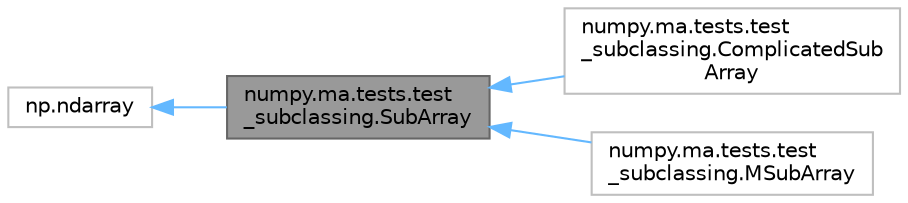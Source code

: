 digraph "numpy.ma.tests.test_subclassing.SubArray"
{
 // LATEX_PDF_SIZE
  bgcolor="transparent";
  edge [fontname=Helvetica,fontsize=10,labelfontname=Helvetica,labelfontsize=10];
  node [fontname=Helvetica,fontsize=10,shape=box,height=0.2,width=0.4];
  rankdir="LR";
  Node1 [id="Node000001",label="numpy.ma.tests.test\l_subclassing.SubArray",height=0.2,width=0.4,color="gray40", fillcolor="grey60", style="filled", fontcolor="black",tooltip=" "];
  Node2 -> Node1 [id="edge1_Node000001_Node000002",dir="back",color="steelblue1",style="solid",tooltip=" "];
  Node2 [id="Node000002",label="np.ndarray",height=0.2,width=0.4,color="grey75", fillcolor="white", style="filled",tooltip=" "];
  Node1 -> Node3 [id="edge2_Node000001_Node000003",dir="back",color="steelblue1",style="solid",tooltip=" "];
  Node3 [id="Node000003",label="numpy.ma.tests.test\l_subclassing.ComplicatedSub\lArray",height=0.2,width=0.4,color="grey75", fillcolor="white", style="filled",URL="$dd/d0d/classnumpy_1_1ma_1_1tests_1_1test__subclassing_1_1ComplicatedSubArray.html",tooltip=" "];
  Node1 -> Node4 [id="edge3_Node000001_Node000004",dir="back",color="steelblue1",style="solid",tooltip=" "];
  Node4 [id="Node000004",label="numpy.ma.tests.test\l_subclassing.MSubArray",height=0.2,width=0.4,color="grey75", fillcolor="white", style="filled",URL="$db/d7e/classnumpy_1_1ma_1_1tests_1_1test__subclassing_1_1MSubArray.html",tooltip=" "];
}
